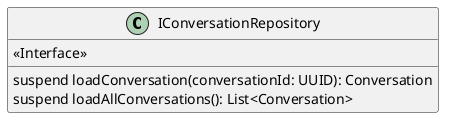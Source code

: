 @startuml
class IConversationRepository {
    <<Interface>>
    suspend loadConversation(conversationId: UUID): Conversation
    suspend loadAllConversations(): List<Conversation>
}
@enduml
